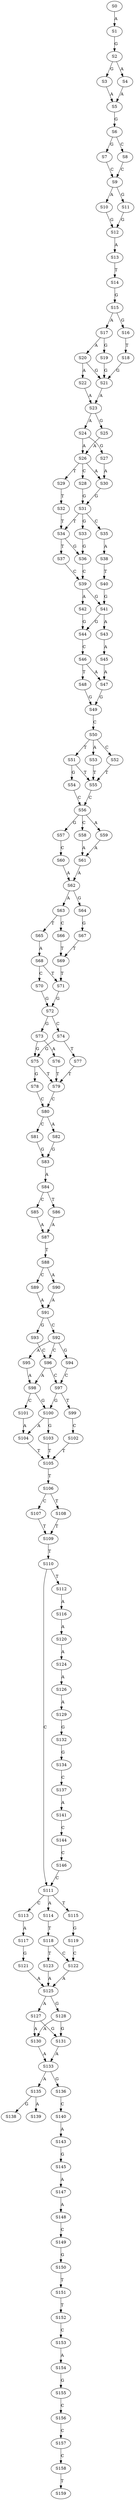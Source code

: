 strict digraph  {
	S0 -> S1 [ label = A ];
	S1 -> S2 [ label = G ];
	S2 -> S3 [ label = G ];
	S2 -> S4 [ label = A ];
	S3 -> S5 [ label = A ];
	S4 -> S5 [ label = A ];
	S5 -> S6 [ label = G ];
	S6 -> S7 [ label = G ];
	S6 -> S8 [ label = C ];
	S7 -> S9 [ label = C ];
	S8 -> S9 [ label = C ];
	S9 -> S10 [ label = A ];
	S9 -> S11 [ label = G ];
	S10 -> S12 [ label = G ];
	S11 -> S12 [ label = G ];
	S12 -> S13 [ label = A ];
	S13 -> S14 [ label = T ];
	S14 -> S15 [ label = G ];
	S15 -> S16 [ label = G ];
	S15 -> S17 [ label = A ];
	S16 -> S18 [ label = T ];
	S17 -> S19 [ label = G ];
	S17 -> S20 [ label = A ];
	S18 -> S21 [ label = G ];
	S19 -> S21 [ label = G ];
	S20 -> S22 [ label = A ];
	S20 -> S21 [ label = G ];
	S21 -> S23 [ label = A ];
	S22 -> S23 [ label = A ];
	S23 -> S24 [ label = A ];
	S23 -> S25 [ label = G ];
	S24 -> S26 [ label = A ];
	S24 -> S27 [ label = G ];
	S25 -> S26 [ label = A ];
	S26 -> S28 [ label = C ];
	S26 -> S29 [ label = T ];
	S26 -> S30 [ label = A ];
	S27 -> S30 [ label = A ];
	S28 -> S31 [ label = G ];
	S29 -> S32 [ label = T ];
	S30 -> S31 [ label = G ];
	S31 -> S33 [ label = G ];
	S31 -> S34 [ label = T ];
	S31 -> S35 [ label = C ];
	S32 -> S34 [ label = T ];
	S33 -> S36 [ label = G ];
	S34 -> S36 [ label = G ];
	S34 -> S37 [ label = T ];
	S35 -> S38 [ label = A ];
	S36 -> S39 [ label = C ];
	S37 -> S39 [ label = C ];
	S38 -> S40 [ label = T ];
	S39 -> S41 [ label = G ];
	S39 -> S42 [ label = A ];
	S40 -> S41 [ label = G ];
	S41 -> S43 [ label = A ];
	S41 -> S44 [ label = G ];
	S42 -> S44 [ label = G ];
	S43 -> S45 [ label = A ];
	S44 -> S46 [ label = C ];
	S45 -> S47 [ label = A ];
	S46 -> S47 [ label = A ];
	S46 -> S48 [ label = T ];
	S47 -> S49 [ label = G ];
	S48 -> S49 [ label = G ];
	S49 -> S50 [ label = C ];
	S50 -> S51 [ label = T ];
	S50 -> S52 [ label = C ];
	S50 -> S53 [ label = A ];
	S51 -> S54 [ label = G ];
	S51 -> S55 [ label = T ];
	S52 -> S55 [ label = T ];
	S53 -> S55 [ label = T ];
	S54 -> S56 [ label = C ];
	S55 -> S56 [ label = C ];
	S56 -> S57 [ label = G ];
	S56 -> S58 [ label = C ];
	S56 -> S59 [ label = A ];
	S57 -> S60 [ label = C ];
	S58 -> S61 [ label = A ];
	S59 -> S61 [ label = A ];
	S60 -> S62 [ label = A ];
	S61 -> S62 [ label = A ];
	S62 -> S63 [ label = A ];
	S62 -> S64 [ label = G ];
	S63 -> S65 [ label = T ];
	S63 -> S66 [ label = C ];
	S64 -> S67 [ label = G ];
	S65 -> S68 [ label = A ];
	S66 -> S69 [ label = T ];
	S67 -> S69 [ label = T ];
	S68 -> S70 [ label = C ];
	S68 -> S71 [ label = T ];
	S69 -> S71 [ label = T ];
	S70 -> S72 [ label = G ];
	S71 -> S72 [ label = G ];
	S72 -> S73 [ label = G ];
	S72 -> S74 [ label = C ];
	S73 -> S75 [ label = G ];
	S73 -> S76 [ label = A ];
	S74 -> S75 [ label = G ];
	S74 -> S77 [ label = T ];
	S75 -> S78 [ label = G ];
	S75 -> S79 [ label = T ];
	S76 -> S79 [ label = T ];
	S77 -> S79 [ label = T ];
	S78 -> S80 [ label = C ];
	S79 -> S80 [ label = C ];
	S80 -> S81 [ label = C ];
	S80 -> S82 [ label = A ];
	S81 -> S83 [ label = G ];
	S82 -> S83 [ label = G ];
	S83 -> S84 [ label = A ];
	S84 -> S85 [ label = C ];
	S84 -> S86 [ label = T ];
	S85 -> S87 [ label = A ];
	S86 -> S87 [ label = A ];
	S87 -> S88 [ label = T ];
	S88 -> S89 [ label = C ];
	S88 -> S90 [ label = A ];
	S89 -> S91 [ label = A ];
	S90 -> S91 [ label = A ];
	S91 -> S92 [ label = C ];
	S91 -> S93 [ label = G ];
	S92 -> S94 [ label = G ];
	S92 -> S95 [ label = A ];
	S92 -> S96 [ label = C ];
	S93 -> S96 [ label = C ];
	S94 -> S97 [ label = C ];
	S95 -> S98 [ label = A ];
	S96 -> S98 [ label = A ];
	S96 -> S97 [ label = C ];
	S97 -> S99 [ label = T ];
	S97 -> S100 [ label = G ];
	S98 -> S100 [ label = G ];
	S98 -> S101 [ label = C ];
	S99 -> S102 [ label = C ];
	S100 -> S103 [ label = G ];
	S100 -> S104 [ label = A ];
	S101 -> S104 [ label = A ];
	S102 -> S105 [ label = T ];
	S103 -> S105 [ label = T ];
	S104 -> S105 [ label = T ];
	S105 -> S106 [ label = T ];
	S106 -> S107 [ label = C ];
	S106 -> S108 [ label = T ];
	S107 -> S109 [ label = T ];
	S108 -> S109 [ label = T ];
	S109 -> S110 [ label = T ];
	S110 -> S111 [ label = C ];
	S110 -> S112 [ label = T ];
	S111 -> S113 [ label = C ];
	S111 -> S114 [ label = A ];
	S111 -> S115 [ label = T ];
	S112 -> S116 [ label = A ];
	S113 -> S117 [ label = A ];
	S114 -> S118 [ label = T ];
	S115 -> S119 [ label = G ];
	S116 -> S120 [ label = A ];
	S117 -> S121 [ label = G ];
	S118 -> S122 [ label = C ];
	S118 -> S123 [ label = T ];
	S119 -> S122 [ label = C ];
	S120 -> S124 [ label = A ];
	S121 -> S125 [ label = A ];
	S122 -> S125 [ label = A ];
	S123 -> S125 [ label = A ];
	S124 -> S126 [ label = A ];
	S125 -> S127 [ label = A ];
	S125 -> S128 [ label = G ];
	S126 -> S129 [ label = A ];
	S127 -> S130 [ label = A ];
	S127 -> S131 [ label = G ];
	S128 -> S131 [ label = G ];
	S128 -> S130 [ label = A ];
	S129 -> S132 [ label = G ];
	S130 -> S133 [ label = A ];
	S131 -> S133 [ label = A ];
	S132 -> S134 [ label = G ];
	S133 -> S135 [ label = A ];
	S133 -> S136 [ label = G ];
	S134 -> S137 [ label = C ];
	S135 -> S138 [ label = G ];
	S135 -> S139 [ label = A ];
	S136 -> S140 [ label = C ];
	S137 -> S141 [ label = A ];
	S140 -> S143 [ label = A ];
	S141 -> S144 [ label = C ];
	S143 -> S145 [ label = G ];
	S144 -> S146 [ label = C ];
	S145 -> S147 [ label = A ];
	S146 -> S111 [ label = C ];
	S147 -> S148 [ label = A ];
	S148 -> S149 [ label = C ];
	S149 -> S150 [ label = G ];
	S150 -> S151 [ label = T ];
	S151 -> S152 [ label = T ];
	S152 -> S153 [ label = C ];
	S153 -> S154 [ label = A ];
	S154 -> S155 [ label = G ];
	S155 -> S156 [ label = C ];
	S156 -> S157 [ label = C ];
	S157 -> S158 [ label = C ];
	S158 -> S159 [ label = T ];
}
